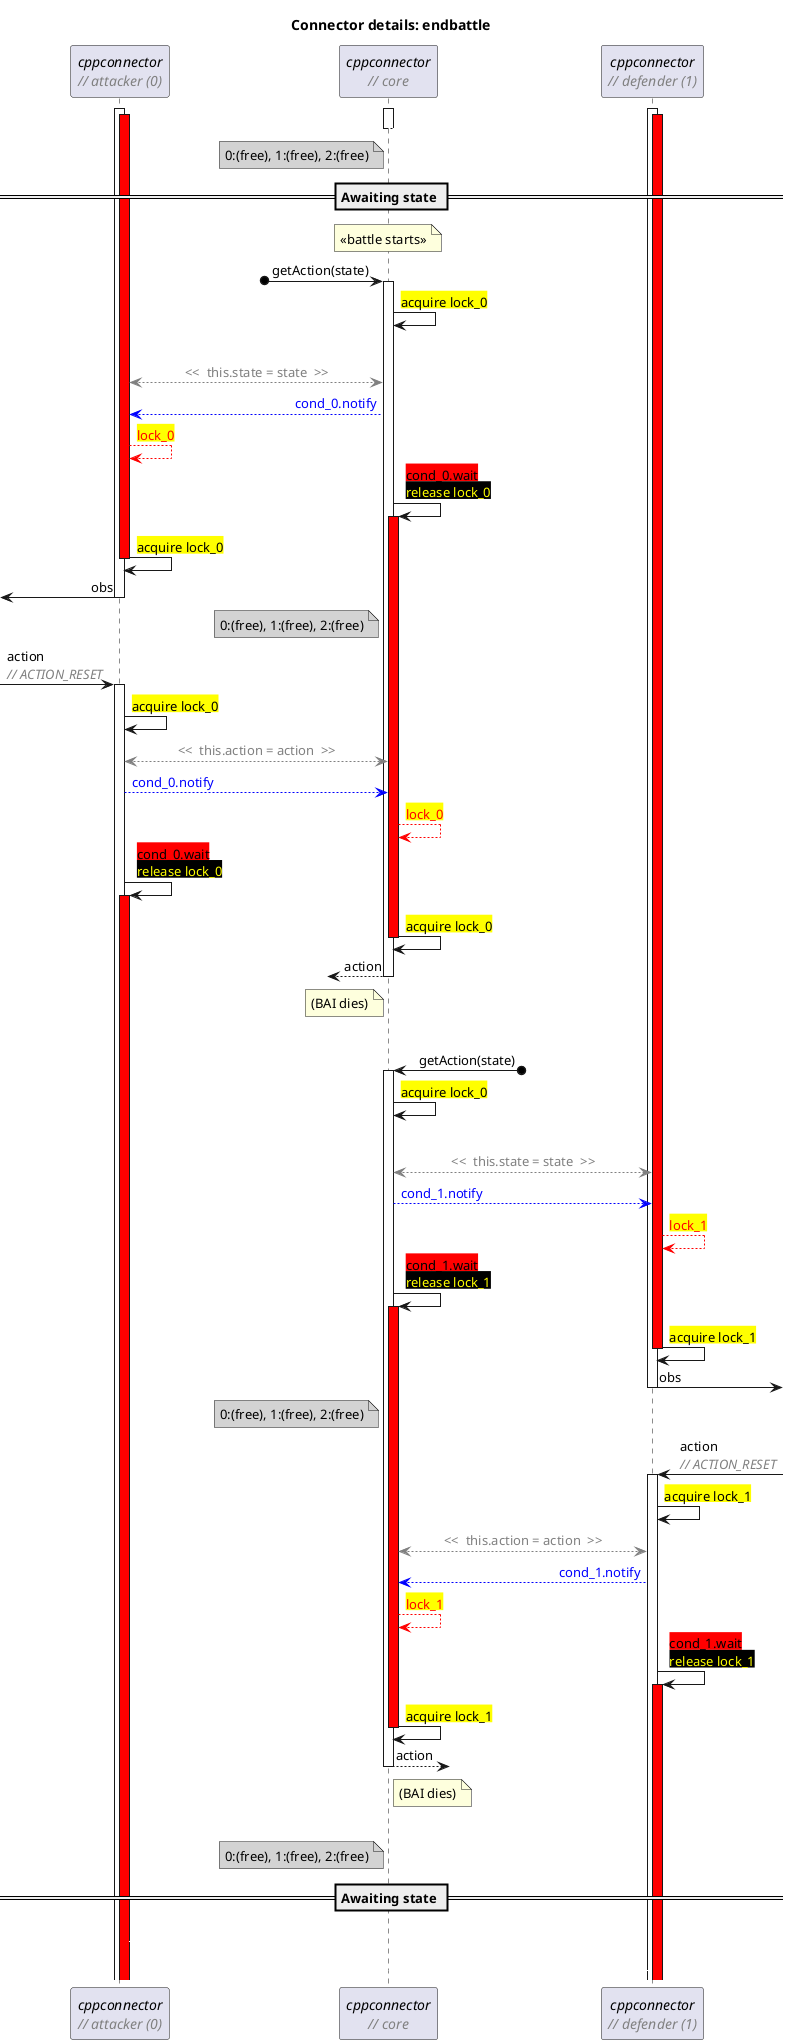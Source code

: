 @startuml "connector-details-endbattle"

title "Connector details: endbattle"

skinparam sequenceBoxBorderColor #FFF
skinparam sequenceMessageAlign direction

!$nbsp = "<U+00A0>"

' workaround the fact that text alignment can only be
' set globally. Using hspace(n) returns N monospaced
' $nbsp chars
!function $hspace($length)
  !$res = ""
  !$i = $length
  !while $i > 0
    !$res = $res + $nbsp
    !$i = $i - 1
  !endwhile
  !return "<font:monospaced>"+$res+"</font>"
!endfunction

!function $desc($txt)
  !return "<font:Arial><color:Gray><i>// "+$txt+"</i></color></font>"
!endfunction

!function $lock_acq_fail_text($txt)
  !return "<back:yellow><color:red>" + $txt
!endfunction

!function $lock_rel_text($lock_id)
  !return "<color:yellow><back:black>release lock_" + $lock_id + "</back></color>"
!endfunction

!function $pred_fail_text($txt)
  !return "<back:red><<" + $nbsp + $txt + $nbsp + ">>"
!endfunction

!function $pred_ok_text($txt)
  !return "<back:lightgreen><<" + $nbsp + $txt + $nbsp + ">>"
!endfunction

!procedure $lock_acq_fail($node, $lock_id)
  $node -> $node : $lock_acq_fail_text("acquire lock_" + $lock_id)
  activate $node #red
!endprocedure

!procedure $lock_acq_direct($node, $lock_id)
  $node -> $node : <back:yellow>acquire lock_##$lock_id</back>
!endprocedure

!procedure $lock_acq_latent($node, $lock_id)
  $lock_acq_direct($node, $lock_id)
  deactivate $node
!endprocedure

!procedure $lock_rel($node, $lock_id)
  $node -> $node : $lock_rel_text($lock_id)
!endprocedure

!procedure $pred_fail($node, $txt)
  $node -> $node : $pred_fail_text($txt)
!endprocedure

!procedure $pred_ok($node, $txt)
  $node -> $node : $pred_ok_text($txt)
!endprocedure

!procedure $cond_wait($node, $cond_id)
  $node -> $node : <back:red>cond_##$cond_id##.wait</back>\n$lock_rel_text($cond_id)
  activate $node #red
!endprocedure

!procedure $cond_wait_pred($node, $cond_id, $pred)
  $node -> $node : <back:red>cond_##$cond_id##.wait\n$pred_fail_text($pred)\n$lock_rel_text($cond_id)
  activate $node #red
!endprocedure

!procedure $cond_notify($NodeA, $NodeB, $cond_id)
  $NodeA --[#blue]> $NodeB : <color:blue>cond_##$cond_id##.notify</color>
  $NodeB --[#red]> $NodeB : $lock_acq_fail_text("lock_" + $cond_id)
!endfunction

!procedure $cond_switch($NodeA, $NodeB, $cond_id)
  $cond_notify($NodeA, $NodeB, $cond_id)
  $cond_wait($NodeA, $cond_id)
  $lock_acq_latent($NodeB, $cond_id)
!endfunction

!procedure $flow(envid, $flowname)
  note over CTRL##envid, DualEnv##envid #LightBlue : ↓ flow_##$flowname ↓
!endprocedure

!procedure $lockreport($owner_0, $owner_1, $owner_2)
  note left of core #lightgray
  <font:monospace>0</font>:$owner_0, <font:monospace>1</font>:$owner_1, <font:monospace>2</font>:$owner_2
  end note
!endprocedure

!function $replace($txt, $search, $repl)
  !$replaced = ""
  !while %strpos($txt, $search) >= 0
    !$position = %strpos($txt, $search)
    !$replaced = $replaced + %substr($txt, 0, $position) + $repl
    !$txt = %substr($txt, $position + %strlen($search))
  !endwhile
  !return $replaced + $txt
!endfunction

!procedure $sharevar($node1, $node2, $txt)
  $node1 <--[#gray]> $node2 : <color:gray><font:monospace><<$nbsp $txt $nbsp>>
!endfunction

!procedure $sharevar($who, $txt)
  $sharevar(att, def, $txt)
!endfunction

' avoids super long note lines in the diagram
!function $str($txt)
  !return $replace($txt, "\n", %newline())
!endfunction

participant "//cppconnector//\n$desc('attacker (0)')" as att
participant "//cppconnector//\n$desc(core)" as core
participant "//cppconnector//\n$desc('defender (1)')" as def

activate att
activate def
activate core
?-[#white]> core :
activate att #red
activate def #red

core --[#white]>?  -- :

$lockreport("(free)", "(free)", "(free)")

== Awaiting state ==

note over core : <<battle starts>>

?o-> core ++ : getAction(state)
$lock_acq_direct(core, 0)
|||
$sharevar(core, att, "this.state = state")
$cond_switch(core, att, 0)
att ->[ -- : obs

$lockreport("(free)", "(free)", "(free)")

[-> att ++ : action\n$desc("ACTION_RESET")
$lock_acq_direct(att, 0)
$sharevar(att, core, "this.action = action")
$cond_notify(att, core, 0)
$cond_wait(att, 0)
$lock_acq_latent(core, 0)
?<-- core -- : action
note left of core : (BAI dies)

|||

core <-o? ++ : getAction(state)
$lock_acq_direct(core, 0)
|||
$sharevar(core, def, "this.state = state")
$cond_switch(core, def, 1)
def ->] -- : obs

$lockreport("(free)", "(free)", "(free)")

]-> def ++ : action\n$desc("ACTION_RESET")
$lock_acq_direct(def, 1)
$sharevar(def, core, "this.action = action")
$cond_notify(def, core, 1)
$cond_wait(def, 1)
$lock_acq_latent(core, 1)
core -->? -- : action
note right of core : (BAI dies)

|||
$lockreport("(free)", "(free)", "(free)")

== Awaiting state ==

''''''''''''''''''''''''''''''
''' HORIZONTAL SPACING

att -[#fff]> core : $hspace(30)
def -[#fff]> core : $hspace(30)

@enduml
